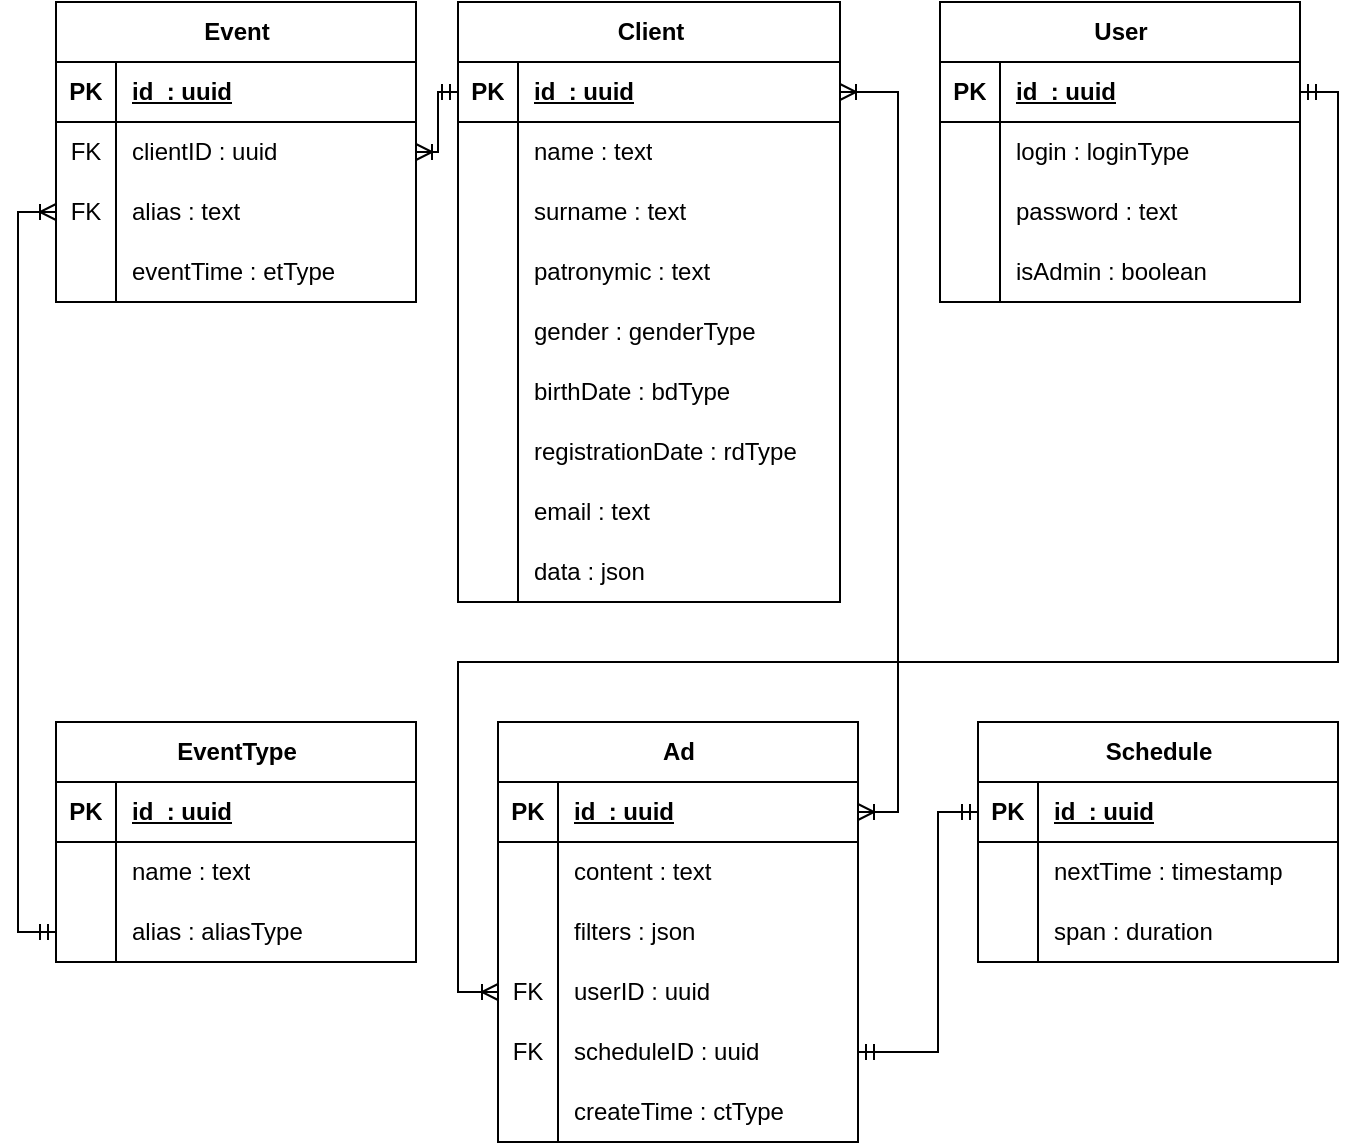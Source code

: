 <mxfile version="21.3.7" type="device">
  <diagram name="Страница 1" id="vjRqKpG64uw6J2ejoEtW">
    <mxGraphModel dx="984" dy="626" grid="1" gridSize="10" guides="1" tooltips="1" connect="1" arrows="1" fold="1" page="1" pageScale="1" pageWidth="827" pageHeight="1169" math="0" shadow="0">
      <root>
        <mxCell id="0" />
        <mxCell id="1" parent="0" />
        <mxCell id="u77PjEQCjYA8HXNgPxRL-1" value="Event" style="shape=table;startSize=30;container=1;collapsible=1;childLayout=tableLayout;fixedRows=1;rowLines=0;fontStyle=1;align=center;resizeLast=1;html=1;" parent="1" vertex="1">
          <mxGeometry x="89" y="90" width="180" height="150" as="geometry" />
        </mxCell>
        <mxCell id="u77PjEQCjYA8HXNgPxRL-2" value="" style="shape=tableRow;horizontal=0;startSize=0;swimlaneHead=0;swimlaneBody=0;fillColor=none;collapsible=0;dropTarget=0;points=[[0,0.5],[1,0.5]];portConstraint=eastwest;top=0;left=0;right=0;bottom=1;" parent="u77PjEQCjYA8HXNgPxRL-1" vertex="1">
          <mxGeometry y="30" width="180" height="30" as="geometry" />
        </mxCell>
        <mxCell id="u77PjEQCjYA8HXNgPxRL-3" value="PK" style="shape=partialRectangle;connectable=0;fillColor=none;top=0;left=0;bottom=0;right=0;fontStyle=1;overflow=hidden;whiteSpace=wrap;html=1;" parent="u77PjEQCjYA8HXNgPxRL-2" vertex="1">
          <mxGeometry width="30" height="30" as="geometry">
            <mxRectangle width="30" height="30" as="alternateBounds" />
          </mxGeometry>
        </mxCell>
        <mxCell id="u77PjEQCjYA8HXNgPxRL-4" value="id&amp;nbsp;&amp;nbsp;:&amp;nbsp;uuid" style="shape=partialRectangle;connectable=0;fillColor=none;top=0;left=0;bottom=0;right=0;align=left;spacingLeft=6;fontStyle=5;overflow=hidden;whiteSpace=wrap;html=1;" parent="u77PjEQCjYA8HXNgPxRL-2" vertex="1">
          <mxGeometry x="30" width="150" height="30" as="geometry">
            <mxRectangle width="150" height="30" as="alternateBounds" />
          </mxGeometry>
        </mxCell>
        <mxCell id="u77PjEQCjYA8HXNgPxRL-5" value="" style="shape=tableRow;horizontal=0;startSize=0;swimlaneHead=0;swimlaneBody=0;fillColor=none;collapsible=0;dropTarget=0;points=[[0,0.5],[1,0.5]];portConstraint=eastwest;top=0;left=0;right=0;bottom=0;" parent="u77PjEQCjYA8HXNgPxRL-1" vertex="1">
          <mxGeometry y="60" width="180" height="30" as="geometry" />
        </mxCell>
        <mxCell id="u77PjEQCjYA8HXNgPxRL-6" value="FK" style="shape=partialRectangle;connectable=0;fillColor=none;top=0;left=0;bottom=0;right=0;editable=1;overflow=hidden;whiteSpace=wrap;html=1;" parent="u77PjEQCjYA8HXNgPxRL-5" vertex="1">
          <mxGeometry width="30" height="30" as="geometry">
            <mxRectangle width="30" height="30" as="alternateBounds" />
          </mxGeometry>
        </mxCell>
        <mxCell id="u77PjEQCjYA8HXNgPxRL-7" value="clientID : uuid" style="shape=partialRectangle;connectable=0;fillColor=none;top=0;left=0;bottom=0;right=0;align=left;spacingLeft=6;overflow=hidden;whiteSpace=wrap;html=1;" parent="u77PjEQCjYA8HXNgPxRL-5" vertex="1">
          <mxGeometry x="30" width="150" height="30" as="geometry">
            <mxRectangle width="150" height="30" as="alternateBounds" />
          </mxGeometry>
        </mxCell>
        <mxCell id="u77PjEQCjYA8HXNgPxRL-8" value="" style="shape=tableRow;horizontal=0;startSize=0;swimlaneHead=0;swimlaneBody=0;fillColor=none;collapsible=0;dropTarget=0;points=[[0,0.5],[1,0.5]];portConstraint=eastwest;top=0;left=0;right=0;bottom=0;" parent="u77PjEQCjYA8HXNgPxRL-1" vertex="1">
          <mxGeometry y="90" width="180" height="30" as="geometry" />
        </mxCell>
        <mxCell id="u77PjEQCjYA8HXNgPxRL-9" value="FK" style="shape=partialRectangle;connectable=0;fillColor=none;top=0;left=0;bottom=0;right=0;editable=1;overflow=hidden;whiteSpace=wrap;html=1;" parent="u77PjEQCjYA8HXNgPxRL-8" vertex="1">
          <mxGeometry width="30" height="30" as="geometry">
            <mxRectangle width="30" height="30" as="alternateBounds" />
          </mxGeometry>
        </mxCell>
        <mxCell id="u77PjEQCjYA8HXNgPxRL-10" value="alias :&amp;nbsp;text" style="shape=partialRectangle;connectable=0;fillColor=none;top=0;left=0;bottom=0;right=0;align=left;spacingLeft=6;overflow=hidden;whiteSpace=wrap;html=1;" parent="u77PjEQCjYA8HXNgPxRL-8" vertex="1">
          <mxGeometry x="30" width="150" height="30" as="geometry">
            <mxRectangle width="150" height="30" as="alternateBounds" />
          </mxGeometry>
        </mxCell>
        <mxCell id="u77PjEQCjYA8HXNgPxRL-11" value="" style="shape=tableRow;horizontal=0;startSize=0;swimlaneHead=0;swimlaneBody=0;fillColor=none;collapsible=0;dropTarget=0;points=[[0,0.5],[1,0.5]];portConstraint=eastwest;top=0;left=0;right=0;bottom=0;" parent="u77PjEQCjYA8HXNgPxRL-1" vertex="1">
          <mxGeometry y="120" width="180" height="30" as="geometry" />
        </mxCell>
        <mxCell id="u77PjEQCjYA8HXNgPxRL-12" value="" style="shape=partialRectangle;connectable=0;fillColor=none;top=0;left=0;bottom=0;right=0;editable=1;overflow=hidden;whiteSpace=wrap;html=1;" parent="u77PjEQCjYA8HXNgPxRL-11" vertex="1">
          <mxGeometry width="30" height="30" as="geometry">
            <mxRectangle width="30" height="30" as="alternateBounds" />
          </mxGeometry>
        </mxCell>
        <mxCell id="u77PjEQCjYA8HXNgPxRL-13" value="eventTime : etType" style="shape=partialRectangle;connectable=0;fillColor=none;top=0;left=0;bottom=0;right=0;align=left;spacingLeft=6;overflow=hidden;whiteSpace=wrap;html=1;" parent="u77PjEQCjYA8HXNgPxRL-11" vertex="1">
          <mxGeometry x="30" width="150" height="30" as="geometry">
            <mxRectangle width="150" height="30" as="alternateBounds" />
          </mxGeometry>
        </mxCell>
        <mxCell id="u77PjEQCjYA8HXNgPxRL-14" value="EventType" style="shape=table;startSize=30;container=1;collapsible=1;childLayout=tableLayout;fixedRows=1;rowLines=0;fontStyle=1;align=center;resizeLast=1;html=1;" parent="1" vertex="1">
          <mxGeometry x="89" y="450" width="180" height="120" as="geometry" />
        </mxCell>
        <mxCell id="u77PjEQCjYA8HXNgPxRL-15" value="" style="shape=tableRow;horizontal=0;startSize=0;swimlaneHead=0;swimlaneBody=0;fillColor=none;collapsible=0;dropTarget=0;points=[[0,0.5],[1,0.5]];portConstraint=eastwest;top=0;left=0;right=0;bottom=1;" parent="u77PjEQCjYA8HXNgPxRL-14" vertex="1">
          <mxGeometry y="30" width="180" height="30" as="geometry" />
        </mxCell>
        <mxCell id="u77PjEQCjYA8HXNgPxRL-16" value="PK" style="shape=partialRectangle;connectable=0;fillColor=none;top=0;left=0;bottom=0;right=0;fontStyle=1;overflow=hidden;whiteSpace=wrap;html=1;" parent="u77PjEQCjYA8HXNgPxRL-15" vertex="1">
          <mxGeometry width="30" height="30" as="geometry">
            <mxRectangle width="30" height="30" as="alternateBounds" />
          </mxGeometry>
        </mxCell>
        <mxCell id="u77PjEQCjYA8HXNgPxRL-17" value="id&amp;nbsp;&amp;nbsp;:&amp;nbsp;uuid" style="shape=partialRectangle;connectable=0;fillColor=none;top=0;left=0;bottom=0;right=0;align=left;spacingLeft=6;fontStyle=5;overflow=hidden;whiteSpace=wrap;html=1;" parent="u77PjEQCjYA8HXNgPxRL-15" vertex="1">
          <mxGeometry x="30" width="150" height="30" as="geometry">
            <mxRectangle width="150" height="30" as="alternateBounds" />
          </mxGeometry>
        </mxCell>
        <mxCell id="u77PjEQCjYA8HXNgPxRL-18" value="" style="shape=tableRow;horizontal=0;startSize=0;swimlaneHead=0;swimlaneBody=0;fillColor=none;collapsible=0;dropTarget=0;points=[[0,0.5],[1,0.5]];portConstraint=eastwest;top=0;left=0;right=0;bottom=0;" parent="u77PjEQCjYA8HXNgPxRL-14" vertex="1">
          <mxGeometry y="60" width="180" height="30" as="geometry" />
        </mxCell>
        <mxCell id="u77PjEQCjYA8HXNgPxRL-19" value="" style="shape=partialRectangle;connectable=0;fillColor=none;top=0;left=0;bottom=0;right=0;editable=1;overflow=hidden;whiteSpace=wrap;html=1;" parent="u77PjEQCjYA8HXNgPxRL-18" vertex="1">
          <mxGeometry width="30" height="30" as="geometry">
            <mxRectangle width="30" height="30" as="alternateBounds" />
          </mxGeometry>
        </mxCell>
        <mxCell id="u77PjEQCjYA8HXNgPxRL-20" value="name : text" style="shape=partialRectangle;connectable=0;fillColor=none;top=0;left=0;bottom=0;right=0;align=left;spacingLeft=6;overflow=hidden;whiteSpace=wrap;html=1;" parent="u77PjEQCjYA8HXNgPxRL-18" vertex="1">
          <mxGeometry x="30" width="150" height="30" as="geometry">
            <mxRectangle width="150" height="30" as="alternateBounds" />
          </mxGeometry>
        </mxCell>
        <mxCell id="u77PjEQCjYA8HXNgPxRL-21" value="" style="shape=tableRow;horizontal=0;startSize=0;swimlaneHead=0;swimlaneBody=0;fillColor=none;collapsible=0;dropTarget=0;points=[[0,0.5],[1,0.5]];portConstraint=eastwest;top=0;left=0;right=0;bottom=0;" parent="u77PjEQCjYA8HXNgPxRL-14" vertex="1">
          <mxGeometry y="90" width="180" height="30" as="geometry" />
        </mxCell>
        <mxCell id="u77PjEQCjYA8HXNgPxRL-22" value="" style="shape=partialRectangle;connectable=0;fillColor=none;top=0;left=0;bottom=0;right=0;editable=1;overflow=hidden;whiteSpace=wrap;html=1;" parent="u77PjEQCjYA8HXNgPxRL-21" vertex="1">
          <mxGeometry width="30" height="30" as="geometry">
            <mxRectangle width="30" height="30" as="alternateBounds" />
          </mxGeometry>
        </mxCell>
        <mxCell id="u77PjEQCjYA8HXNgPxRL-23" value="alias : aliasType" style="shape=partialRectangle;connectable=0;fillColor=none;top=0;left=0;bottom=0;right=0;align=left;spacingLeft=6;overflow=hidden;whiteSpace=wrap;html=1;" parent="u77PjEQCjYA8HXNgPxRL-21" vertex="1">
          <mxGeometry x="30" width="150" height="30" as="geometry">
            <mxRectangle width="150" height="30" as="alternateBounds" />
          </mxGeometry>
        </mxCell>
        <mxCell id="u77PjEQCjYA8HXNgPxRL-27" value="Client&lt;br&gt;" style="shape=table;startSize=30;container=1;collapsible=1;childLayout=tableLayout;fixedRows=1;rowLines=0;fontStyle=1;align=center;resizeLast=1;html=1;" parent="1" vertex="1">
          <mxGeometry x="290" y="90" width="191" height="300" as="geometry" />
        </mxCell>
        <mxCell id="u77PjEQCjYA8HXNgPxRL-28" value="" style="shape=tableRow;horizontal=0;startSize=0;swimlaneHead=0;swimlaneBody=0;fillColor=none;collapsible=0;dropTarget=0;points=[[0,0.5],[1,0.5]];portConstraint=eastwest;top=0;left=0;right=0;bottom=1;" parent="u77PjEQCjYA8HXNgPxRL-27" vertex="1">
          <mxGeometry y="30" width="191" height="30" as="geometry" />
        </mxCell>
        <mxCell id="u77PjEQCjYA8HXNgPxRL-29" value="PK" style="shape=partialRectangle;connectable=0;fillColor=none;top=0;left=0;bottom=0;right=0;fontStyle=1;overflow=hidden;whiteSpace=wrap;html=1;" parent="u77PjEQCjYA8HXNgPxRL-28" vertex="1">
          <mxGeometry width="30" height="30" as="geometry">
            <mxRectangle width="30" height="30" as="alternateBounds" />
          </mxGeometry>
        </mxCell>
        <mxCell id="u77PjEQCjYA8HXNgPxRL-30" value="id&amp;nbsp;&amp;nbsp;:&amp;nbsp;uuid" style="shape=partialRectangle;connectable=0;fillColor=none;top=0;left=0;bottom=0;right=0;align=left;spacingLeft=6;fontStyle=5;overflow=hidden;whiteSpace=wrap;html=1;" parent="u77PjEQCjYA8HXNgPxRL-28" vertex="1">
          <mxGeometry x="30" width="161" height="30" as="geometry">
            <mxRectangle width="161" height="30" as="alternateBounds" />
          </mxGeometry>
        </mxCell>
        <mxCell id="u77PjEQCjYA8HXNgPxRL-31" value="" style="shape=tableRow;horizontal=0;startSize=0;swimlaneHead=0;swimlaneBody=0;fillColor=none;collapsible=0;dropTarget=0;points=[[0,0.5],[1,0.5]];portConstraint=eastwest;top=0;left=0;right=0;bottom=0;" parent="u77PjEQCjYA8HXNgPxRL-27" vertex="1">
          <mxGeometry y="60" width="191" height="30" as="geometry" />
        </mxCell>
        <mxCell id="u77PjEQCjYA8HXNgPxRL-32" value="" style="shape=partialRectangle;connectable=0;fillColor=none;top=0;left=0;bottom=0;right=0;editable=1;overflow=hidden;whiteSpace=wrap;html=1;" parent="u77PjEQCjYA8HXNgPxRL-31" vertex="1">
          <mxGeometry width="30" height="30" as="geometry">
            <mxRectangle width="30" height="30" as="alternateBounds" />
          </mxGeometry>
        </mxCell>
        <mxCell id="u77PjEQCjYA8HXNgPxRL-33" value="name : text" style="shape=partialRectangle;connectable=0;fillColor=none;top=0;left=0;bottom=0;right=0;align=left;spacingLeft=6;overflow=hidden;whiteSpace=wrap;html=1;" parent="u77PjEQCjYA8HXNgPxRL-31" vertex="1">
          <mxGeometry x="30" width="161" height="30" as="geometry">
            <mxRectangle width="161" height="30" as="alternateBounds" />
          </mxGeometry>
        </mxCell>
        <mxCell id="u77PjEQCjYA8HXNgPxRL-34" value="" style="shape=tableRow;horizontal=0;startSize=0;swimlaneHead=0;swimlaneBody=0;fillColor=none;collapsible=0;dropTarget=0;points=[[0,0.5],[1,0.5]];portConstraint=eastwest;top=0;left=0;right=0;bottom=0;" parent="u77PjEQCjYA8HXNgPxRL-27" vertex="1">
          <mxGeometry y="90" width="191" height="30" as="geometry" />
        </mxCell>
        <mxCell id="u77PjEQCjYA8HXNgPxRL-35" value="" style="shape=partialRectangle;connectable=0;fillColor=none;top=0;left=0;bottom=0;right=0;editable=1;overflow=hidden;whiteSpace=wrap;html=1;" parent="u77PjEQCjYA8HXNgPxRL-34" vertex="1">
          <mxGeometry width="30" height="30" as="geometry">
            <mxRectangle width="30" height="30" as="alternateBounds" />
          </mxGeometry>
        </mxCell>
        <mxCell id="u77PjEQCjYA8HXNgPxRL-36" value="surname&amp;nbsp;: text" style="shape=partialRectangle;connectable=0;fillColor=none;top=0;left=0;bottom=0;right=0;align=left;spacingLeft=6;overflow=hidden;whiteSpace=wrap;html=1;" parent="u77PjEQCjYA8HXNgPxRL-34" vertex="1">
          <mxGeometry x="30" width="161" height="30" as="geometry">
            <mxRectangle width="161" height="30" as="alternateBounds" />
          </mxGeometry>
        </mxCell>
        <mxCell id="u77PjEQCjYA8HXNgPxRL-37" value="" style="shape=tableRow;horizontal=0;startSize=0;swimlaneHead=0;swimlaneBody=0;fillColor=none;collapsible=0;dropTarget=0;points=[[0,0.5],[1,0.5]];portConstraint=eastwest;top=0;left=0;right=0;bottom=0;" parent="u77PjEQCjYA8HXNgPxRL-27" vertex="1">
          <mxGeometry y="120" width="191" height="30" as="geometry" />
        </mxCell>
        <mxCell id="u77PjEQCjYA8HXNgPxRL-38" value="" style="shape=partialRectangle;connectable=0;fillColor=none;top=0;left=0;bottom=0;right=0;editable=1;overflow=hidden;whiteSpace=wrap;html=1;" parent="u77PjEQCjYA8HXNgPxRL-37" vertex="1">
          <mxGeometry width="30" height="30" as="geometry">
            <mxRectangle width="30" height="30" as="alternateBounds" />
          </mxGeometry>
        </mxCell>
        <mxCell id="u77PjEQCjYA8HXNgPxRL-39" value="patronymic&amp;nbsp;: text" style="shape=partialRectangle;connectable=0;fillColor=none;top=0;left=0;bottom=0;right=0;align=left;spacingLeft=6;overflow=hidden;whiteSpace=wrap;html=1;" parent="u77PjEQCjYA8HXNgPxRL-37" vertex="1">
          <mxGeometry x="30" width="161" height="30" as="geometry">
            <mxRectangle width="161" height="30" as="alternateBounds" />
          </mxGeometry>
        </mxCell>
        <mxCell id="u77PjEQCjYA8HXNgPxRL-79" value="" style="shape=tableRow;horizontal=0;startSize=0;swimlaneHead=0;swimlaneBody=0;fillColor=none;collapsible=0;dropTarget=0;points=[[0,0.5],[1,0.5]];portConstraint=eastwest;top=0;left=0;right=0;bottom=0;" parent="u77PjEQCjYA8HXNgPxRL-27" vertex="1">
          <mxGeometry y="150" width="191" height="30" as="geometry" />
        </mxCell>
        <mxCell id="u77PjEQCjYA8HXNgPxRL-80" value="" style="shape=partialRectangle;connectable=0;fillColor=none;top=0;left=0;bottom=0;right=0;editable=1;overflow=hidden;whiteSpace=wrap;html=1;" parent="u77PjEQCjYA8HXNgPxRL-79" vertex="1">
          <mxGeometry width="30" height="30" as="geometry">
            <mxRectangle width="30" height="30" as="alternateBounds" />
          </mxGeometry>
        </mxCell>
        <mxCell id="u77PjEQCjYA8HXNgPxRL-81" value="gender&amp;nbsp;: genderType" style="shape=partialRectangle;connectable=0;fillColor=none;top=0;left=0;bottom=0;right=0;align=left;spacingLeft=6;overflow=hidden;whiteSpace=wrap;html=1;" parent="u77PjEQCjYA8HXNgPxRL-79" vertex="1">
          <mxGeometry x="30" width="161" height="30" as="geometry">
            <mxRectangle width="161" height="30" as="alternateBounds" />
          </mxGeometry>
        </mxCell>
        <mxCell id="u77PjEQCjYA8HXNgPxRL-82" value="" style="shape=tableRow;horizontal=0;startSize=0;swimlaneHead=0;swimlaneBody=0;fillColor=none;collapsible=0;dropTarget=0;points=[[0,0.5],[1,0.5]];portConstraint=eastwest;top=0;left=0;right=0;bottom=0;" parent="u77PjEQCjYA8HXNgPxRL-27" vertex="1">
          <mxGeometry y="180" width="191" height="30" as="geometry" />
        </mxCell>
        <mxCell id="u77PjEQCjYA8HXNgPxRL-83" value="" style="shape=partialRectangle;connectable=0;fillColor=none;top=0;left=0;bottom=0;right=0;editable=1;overflow=hidden;whiteSpace=wrap;html=1;" parent="u77PjEQCjYA8HXNgPxRL-82" vertex="1">
          <mxGeometry width="30" height="30" as="geometry">
            <mxRectangle width="30" height="30" as="alternateBounds" />
          </mxGeometry>
        </mxCell>
        <mxCell id="u77PjEQCjYA8HXNgPxRL-84" value="birthDate : bdType" style="shape=partialRectangle;connectable=0;fillColor=none;top=0;left=0;bottom=0;right=0;align=left;spacingLeft=6;overflow=hidden;whiteSpace=wrap;html=1;" parent="u77PjEQCjYA8HXNgPxRL-82" vertex="1">
          <mxGeometry x="30" width="161" height="30" as="geometry">
            <mxRectangle width="161" height="30" as="alternateBounds" />
          </mxGeometry>
        </mxCell>
        <mxCell id="u77PjEQCjYA8HXNgPxRL-85" value="" style="shape=tableRow;horizontal=0;startSize=0;swimlaneHead=0;swimlaneBody=0;fillColor=none;collapsible=0;dropTarget=0;points=[[0,0.5],[1,0.5]];portConstraint=eastwest;top=0;left=0;right=0;bottom=0;" parent="u77PjEQCjYA8HXNgPxRL-27" vertex="1">
          <mxGeometry y="210" width="191" height="30" as="geometry" />
        </mxCell>
        <mxCell id="u77PjEQCjYA8HXNgPxRL-86" value="" style="shape=partialRectangle;connectable=0;fillColor=none;top=0;left=0;bottom=0;right=0;editable=1;overflow=hidden;whiteSpace=wrap;html=1;" parent="u77PjEQCjYA8HXNgPxRL-85" vertex="1">
          <mxGeometry width="30" height="30" as="geometry">
            <mxRectangle width="30" height="30" as="alternateBounds" />
          </mxGeometry>
        </mxCell>
        <mxCell id="u77PjEQCjYA8HXNgPxRL-87" value="registrationDate : rdType" style="shape=partialRectangle;connectable=0;fillColor=none;top=0;left=0;bottom=0;right=0;align=left;spacingLeft=6;overflow=hidden;whiteSpace=wrap;html=1;" parent="u77PjEQCjYA8HXNgPxRL-85" vertex="1">
          <mxGeometry x="30" width="161" height="30" as="geometry">
            <mxRectangle width="161" height="30" as="alternateBounds" />
          </mxGeometry>
        </mxCell>
        <mxCell id="u77PjEQCjYA8HXNgPxRL-88" value="" style="shape=tableRow;horizontal=0;startSize=0;swimlaneHead=0;swimlaneBody=0;fillColor=none;collapsible=0;dropTarget=0;points=[[0,0.5],[1,0.5]];portConstraint=eastwest;top=0;left=0;right=0;bottom=0;" parent="u77PjEQCjYA8HXNgPxRL-27" vertex="1">
          <mxGeometry y="240" width="191" height="30" as="geometry" />
        </mxCell>
        <mxCell id="u77PjEQCjYA8HXNgPxRL-89" value="" style="shape=partialRectangle;connectable=0;fillColor=none;top=0;left=0;bottom=0;right=0;editable=1;overflow=hidden;whiteSpace=wrap;html=1;" parent="u77PjEQCjYA8HXNgPxRL-88" vertex="1">
          <mxGeometry width="30" height="30" as="geometry">
            <mxRectangle width="30" height="30" as="alternateBounds" />
          </mxGeometry>
        </mxCell>
        <mxCell id="u77PjEQCjYA8HXNgPxRL-90" value="email : text" style="shape=partialRectangle;connectable=0;fillColor=none;top=0;left=0;bottom=0;right=0;align=left;spacingLeft=6;overflow=hidden;whiteSpace=wrap;html=1;" parent="u77PjEQCjYA8HXNgPxRL-88" vertex="1">
          <mxGeometry x="30" width="161" height="30" as="geometry">
            <mxRectangle width="161" height="30" as="alternateBounds" />
          </mxGeometry>
        </mxCell>
        <mxCell id="u77PjEQCjYA8HXNgPxRL-91" value="" style="shape=tableRow;horizontal=0;startSize=0;swimlaneHead=0;swimlaneBody=0;fillColor=none;collapsible=0;dropTarget=0;points=[[0,0.5],[1,0.5]];portConstraint=eastwest;top=0;left=0;right=0;bottom=0;" parent="u77PjEQCjYA8HXNgPxRL-27" vertex="1">
          <mxGeometry y="270" width="191" height="30" as="geometry" />
        </mxCell>
        <mxCell id="u77PjEQCjYA8HXNgPxRL-92" value="" style="shape=partialRectangle;connectable=0;fillColor=none;top=0;left=0;bottom=0;right=0;editable=1;overflow=hidden;whiteSpace=wrap;html=1;" parent="u77PjEQCjYA8HXNgPxRL-91" vertex="1">
          <mxGeometry width="30" height="30" as="geometry">
            <mxRectangle width="30" height="30" as="alternateBounds" />
          </mxGeometry>
        </mxCell>
        <mxCell id="u77PjEQCjYA8HXNgPxRL-93" value="data : json" style="shape=partialRectangle;connectable=0;fillColor=none;top=0;left=0;bottom=0;right=0;align=left;spacingLeft=6;overflow=hidden;whiteSpace=wrap;html=1;" parent="u77PjEQCjYA8HXNgPxRL-91" vertex="1">
          <mxGeometry x="30" width="161" height="30" as="geometry">
            <mxRectangle width="161" height="30" as="alternateBounds" />
          </mxGeometry>
        </mxCell>
        <mxCell id="u77PjEQCjYA8HXNgPxRL-40" value="User" style="shape=table;startSize=30;container=1;collapsible=1;childLayout=tableLayout;fixedRows=1;rowLines=0;fontStyle=1;align=center;resizeLast=1;html=1;" parent="1" vertex="1">
          <mxGeometry x="531" y="90" width="180" height="150" as="geometry" />
        </mxCell>
        <mxCell id="u77PjEQCjYA8HXNgPxRL-41" value="" style="shape=tableRow;horizontal=0;startSize=0;swimlaneHead=0;swimlaneBody=0;fillColor=none;collapsible=0;dropTarget=0;points=[[0,0.5],[1,0.5]];portConstraint=eastwest;top=0;left=0;right=0;bottom=1;" parent="u77PjEQCjYA8HXNgPxRL-40" vertex="1">
          <mxGeometry y="30" width="180" height="30" as="geometry" />
        </mxCell>
        <mxCell id="u77PjEQCjYA8HXNgPxRL-42" value="PK" style="shape=partialRectangle;connectable=0;fillColor=none;top=0;left=0;bottom=0;right=0;fontStyle=1;overflow=hidden;whiteSpace=wrap;html=1;" parent="u77PjEQCjYA8HXNgPxRL-41" vertex="1">
          <mxGeometry width="30" height="30" as="geometry">
            <mxRectangle width="30" height="30" as="alternateBounds" />
          </mxGeometry>
        </mxCell>
        <mxCell id="u77PjEQCjYA8HXNgPxRL-43" value="id&amp;nbsp;&amp;nbsp;:&amp;nbsp;uuid" style="shape=partialRectangle;connectable=0;fillColor=none;top=0;left=0;bottom=0;right=0;align=left;spacingLeft=6;fontStyle=5;overflow=hidden;whiteSpace=wrap;html=1;" parent="u77PjEQCjYA8HXNgPxRL-41" vertex="1">
          <mxGeometry x="30" width="150" height="30" as="geometry">
            <mxRectangle width="150" height="30" as="alternateBounds" />
          </mxGeometry>
        </mxCell>
        <mxCell id="u77PjEQCjYA8HXNgPxRL-44" value="" style="shape=tableRow;horizontal=0;startSize=0;swimlaneHead=0;swimlaneBody=0;fillColor=none;collapsible=0;dropTarget=0;points=[[0,0.5],[1,0.5]];portConstraint=eastwest;top=0;left=0;right=0;bottom=0;" parent="u77PjEQCjYA8HXNgPxRL-40" vertex="1">
          <mxGeometry y="60" width="180" height="30" as="geometry" />
        </mxCell>
        <mxCell id="u77PjEQCjYA8HXNgPxRL-45" value="" style="shape=partialRectangle;connectable=0;fillColor=none;top=0;left=0;bottom=0;right=0;editable=1;overflow=hidden;whiteSpace=wrap;html=1;" parent="u77PjEQCjYA8HXNgPxRL-44" vertex="1">
          <mxGeometry width="30" height="30" as="geometry">
            <mxRectangle width="30" height="30" as="alternateBounds" />
          </mxGeometry>
        </mxCell>
        <mxCell id="u77PjEQCjYA8HXNgPxRL-46" value="login : loginType" style="shape=partialRectangle;connectable=0;fillColor=none;top=0;left=0;bottom=0;right=0;align=left;spacingLeft=6;overflow=hidden;whiteSpace=wrap;html=1;" parent="u77PjEQCjYA8HXNgPxRL-44" vertex="1">
          <mxGeometry x="30" width="150" height="30" as="geometry">
            <mxRectangle width="150" height="30" as="alternateBounds" />
          </mxGeometry>
        </mxCell>
        <mxCell id="u77PjEQCjYA8HXNgPxRL-47" value="" style="shape=tableRow;horizontal=0;startSize=0;swimlaneHead=0;swimlaneBody=0;fillColor=none;collapsible=0;dropTarget=0;points=[[0,0.5],[1,0.5]];portConstraint=eastwest;top=0;left=0;right=0;bottom=0;" parent="u77PjEQCjYA8HXNgPxRL-40" vertex="1">
          <mxGeometry y="90" width="180" height="30" as="geometry" />
        </mxCell>
        <mxCell id="u77PjEQCjYA8HXNgPxRL-48" value="" style="shape=partialRectangle;connectable=0;fillColor=none;top=0;left=0;bottom=0;right=0;editable=1;overflow=hidden;whiteSpace=wrap;html=1;" parent="u77PjEQCjYA8HXNgPxRL-47" vertex="1">
          <mxGeometry width="30" height="30" as="geometry">
            <mxRectangle width="30" height="30" as="alternateBounds" />
          </mxGeometry>
        </mxCell>
        <mxCell id="u77PjEQCjYA8HXNgPxRL-49" value="password : text" style="shape=partialRectangle;connectable=0;fillColor=none;top=0;left=0;bottom=0;right=0;align=left;spacingLeft=6;overflow=hidden;whiteSpace=wrap;html=1;" parent="u77PjEQCjYA8HXNgPxRL-47" vertex="1">
          <mxGeometry x="30" width="150" height="30" as="geometry">
            <mxRectangle width="150" height="30" as="alternateBounds" />
          </mxGeometry>
        </mxCell>
        <mxCell id="u77PjEQCjYA8HXNgPxRL-50" value="" style="shape=tableRow;horizontal=0;startSize=0;swimlaneHead=0;swimlaneBody=0;fillColor=none;collapsible=0;dropTarget=0;points=[[0,0.5],[1,0.5]];portConstraint=eastwest;top=0;left=0;right=0;bottom=0;" parent="u77PjEQCjYA8HXNgPxRL-40" vertex="1">
          <mxGeometry y="120" width="180" height="30" as="geometry" />
        </mxCell>
        <mxCell id="u77PjEQCjYA8HXNgPxRL-51" value="" style="shape=partialRectangle;connectable=0;fillColor=none;top=0;left=0;bottom=0;right=0;editable=1;overflow=hidden;whiteSpace=wrap;html=1;" parent="u77PjEQCjYA8HXNgPxRL-50" vertex="1">
          <mxGeometry width="30" height="30" as="geometry">
            <mxRectangle width="30" height="30" as="alternateBounds" />
          </mxGeometry>
        </mxCell>
        <mxCell id="u77PjEQCjYA8HXNgPxRL-52" value="isAdmin : boolean" style="shape=partialRectangle;connectable=0;fillColor=none;top=0;left=0;bottom=0;right=0;align=left;spacingLeft=6;overflow=hidden;whiteSpace=wrap;html=1;" parent="u77PjEQCjYA8HXNgPxRL-50" vertex="1">
          <mxGeometry x="30" width="150" height="30" as="geometry">
            <mxRectangle width="150" height="30" as="alternateBounds" />
          </mxGeometry>
        </mxCell>
        <mxCell id="u77PjEQCjYA8HXNgPxRL-53" value="Ad" style="shape=table;startSize=30;container=1;collapsible=1;childLayout=tableLayout;fixedRows=1;rowLines=0;fontStyle=1;align=center;resizeLast=1;html=1;" parent="1" vertex="1">
          <mxGeometry x="310" y="450" width="180" height="210" as="geometry" />
        </mxCell>
        <mxCell id="u77PjEQCjYA8HXNgPxRL-54" value="" style="shape=tableRow;horizontal=0;startSize=0;swimlaneHead=0;swimlaneBody=0;fillColor=none;collapsible=0;dropTarget=0;points=[[0,0.5],[1,0.5]];portConstraint=eastwest;top=0;left=0;right=0;bottom=1;" parent="u77PjEQCjYA8HXNgPxRL-53" vertex="1">
          <mxGeometry y="30" width="180" height="30" as="geometry" />
        </mxCell>
        <mxCell id="u77PjEQCjYA8HXNgPxRL-55" value="PK" style="shape=partialRectangle;connectable=0;fillColor=none;top=0;left=0;bottom=0;right=0;fontStyle=1;overflow=hidden;whiteSpace=wrap;html=1;" parent="u77PjEQCjYA8HXNgPxRL-54" vertex="1">
          <mxGeometry width="30" height="30" as="geometry">
            <mxRectangle width="30" height="30" as="alternateBounds" />
          </mxGeometry>
        </mxCell>
        <mxCell id="u77PjEQCjYA8HXNgPxRL-56" value="id&amp;nbsp;&amp;nbsp;:&amp;nbsp;uuid" style="shape=partialRectangle;connectable=0;fillColor=none;top=0;left=0;bottom=0;right=0;align=left;spacingLeft=6;fontStyle=5;overflow=hidden;whiteSpace=wrap;html=1;" parent="u77PjEQCjYA8HXNgPxRL-54" vertex="1">
          <mxGeometry x="30" width="150" height="30" as="geometry">
            <mxRectangle width="150" height="30" as="alternateBounds" />
          </mxGeometry>
        </mxCell>
        <mxCell id="u77PjEQCjYA8HXNgPxRL-57" value="" style="shape=tableRow;horizontal=0;startSize=0;swimlaneHead=0;swimlaneBody=0;fillColor=none;collapsible=0;dropTarget=0;points=[[0,0.5],[1,0.5]];portConstraint=eastwest;top=0;left=0;right=0;bottom=0;" parent="u77PjEQCjYA8HXNgPxRL-53" vertex="1">
          <mxGeometry y="60" width="180" height="30" as="geometry" />
        </mxCell>
        <mxCell id="u77PjEQCjYA8HXNgPxRL-58" value="" style="shape=partialRectangle;connectable=0;fillColor=none;top=0;left=0;bottom=0;right=0;editable=1;overflow=hidden;whiteSpace=wrap;html=1;" parent="u77PjEQCjYA8HXNgPxRL-57" vertex="1">
          <mxGeometry width="30" height="30" as="geometry">
            <mxRectangle width="30" height="30" as="alternateBounds" />
          </mxGeometry>
        </mxCell>
        <mxCell id="u77PjEQCjYA8HXNgPxRL-59" value="content&amp;nbsp;: text" style="shape=partialRectangle;connectable=0;fillColor=none;top=0;left=0;bottom=0;right=0;align=left;spacingLeft=6;overflow=hidden;whiteSpace=wrap;html=1;" parent="u77PjEQCjYA8HXNgPxRL-57" vertex="1">
          <mxGeometry x="30" width="150" height="30" as="geometry">
            <mxRectangle width="150" height="30" as="alternateBounds" />
          </mxGeometry>
        </mxCell>
        <mxCell id="u77PjEQCjYA8HXNgPxRL-60" value="" style="shape=tableRow;horizontal=0;startSize=0;swimlaneHead=0;swimlaneBody=0;fillColor=none;collapsible=0;dropTarget=0;points=[[0,0.5],[1,0.5]];portConstraint=eastwest;top=0;left=0;right=0;bottom=0;" parent="u77PjEQCjYA8HXNgPxRL-53" vertex="1">
          <mxGeometry y="90" width="180" height="30" as="geometry" />
        </mxCell>
        <mxCell id="u77PjEQCjYA8HXNgPxRL-61" value="" style="shape=partialRectangle;connectable=0;fillColor=none;top=0;left=0;bottom=0;right=0;editable=1;overflow=hidden;whiteSpace=wrap;html=1;" parent="u77PjEQCjYA8HXNgPxRL-60" vertex="1">
          <mxGeometry width="30" height="30" as="geometry">
            <mxRectangle width="30" height="30" as="alternateBounds" />
          </mxGeometry>
        </mxCell>
        <mxCell id="u77PjEQCjYA8HXNgPxRL-62" value="filters : json" style="shape=partialRectangle;connectable=0;fillColor=none;top=0;left=0;bottom=0;right=0;align=left;spacingLeft=6;overflow=hidden;whiteSpace=wrap;html=1;" parent="u77PjEQCjYA8HXNgPxRL-60" vertex="1">
          <mxGeometry x="30" width="150" height="30" as="geometry">
            <mxRectangle width="150" height="30" as="alternateBounds" />
          </mxGeometry>
        </mxCell>
        <mxCell id="u77PjEQCjYA8HXNgPxRL-63" value="" style="shape=tableRow;horizontal=0;startSize=0;swimlaneHead=0;swimlaneBody=0;fillColor=none;collapsible=0;dropTarget=0;points=[[0,0.5],[1,0.5]];portConstraint=eastwest;top=0;left=0;right=0;bottom=0;" parent="u77PjEQCjYA8HXNgPxRL-53" vertex="1">
          <mxGeometry y="120" width="180" height="30" as="geometry" />
        </mxCell>
        <mxCell id="u77PjEQCjYA8HXNgPxRL-64" value="FK" style="shape=partialRectangle;connectable=0;fillColor=none;top=0;left=0;bottom=0;right=0;editable=1;overflow=hidden;whiteSpace=wrap;html=1;" parent="u77PjEQCjYA8HXNgPxRL-63" vertex="1">
          <mxGeometry width="30" height="30" as="geometry">
            <mxRectangle width="30" height="30" as="alternateBounds" />
          </mxGeometry>
        </mxCell>
        <mxCell id="u77PjEQCjYA8HXNgPxRL-65" value="userID&amp;nbsp;: uuid" style="shape=partialRectangle;connectable=0;fillColor=none;top=0;left=0;bottom=0;right=0;align=left;spacingLeft=6;overflow=hidden;whiteSpace=wrap;html=1;" parent="u77PjEQCjYA8HXNgPxRL-63" vertex="1">
          <mxGeometry x="30" width="150" height="30" as="geometry">
            <mxRectangle width="150" height="30" as="alternateBounds" />
          </mxGeometry>
        </mxCell>
        <mxCell id="u77PjEQCjYA8HXNgPxRL-97" value="" style="shape=tableRow;horizontal=0;startSize=0;swimlaneHead=0;swimlaneBody=0;fillColor=none;collapsible=0;dropTarget=0;points=[[0,0.5],[1,0.5]];portConstraint=eastwest;top=0;left=0;right=0;bottom=0;" parent="u77PjEQCjYA8HXNgPxRL-53" vertex="1">
          <mxGeometry y="150" width="180" height="30" as="geometry" />
        </mxCell>
        <mxCell id="u77PjEQCjYA8HXNgPxRL-98" value="FK" style="shape=partialRectangle;connectable=0;fillColor=none;top=0;left=0;bottom=0;right=0;editable=1;overflow=hidden;whiteSpace=wrap;html=1;" parent="u77PjEQCjYA8HXNgPxRL-97" vertex="1">
          <mxGeometry width="30" height="30" as="geometry">
            <mxRectangle width="30" height="30" as="alternateBounds" />
          </mxGeometry>
        </mxCell>
        <mxCell id="u77PjEQCjYA8HXNgPxRL-99" value="scheduleID&amp;nbsp;: uuid" style="shape=partialRectangle;connectable=0;fillColor=none;top=0;left=0;bottom=0;right=0;align=left;spacingLeft=6;overflow=hidden;whiteSpace=wrap;html=1;" parent="u77PjEQCjYA8HXNgPxRL-97" vertex="1">
          <mxGeometry x="30" width="150" height="30" as="geometry">
            <mxRectangle width="150" height="30" as="alternateBounds" />
          </mxGeometry>
        </mxCell>
        <mxCell id="u77PjEQCjYA8HXNgPxRL-100" value="" style="shape=tableRow;horizontal=0;startSize=0;swimlaneHead=0;swimlaneBody=0;fillColor=none;collapsible=0;dropTarget=0;points=[[0,0.5],[1,0.5]];portConstraint=eastwest;top=0;left=0;right=0;bottom=0;" parent="u77PjEQCjYA8HXNgPxRL-53" vertex="1">
          <mxGeometry y="180" width="180" height="30" as="geometry" />
        </mxCell>
        <mxCell id="u77PjEQCjYA8HXNgPxRL-101" value="" style="shape=partialRectangle;connectable=0;fillColor=none;top=0;left=0;bottom=0;right=0;editable=1;overflow=hidden;whiteSpace=wrap;html=1;" parent="u77PjEQCjYA8HXNgPxRL-100" vertex="1">
          <mxGeometry width="30" height="30" as="geometry">
            <mxRectangle width="30" height="30" as="alternateBounds" />
          </mxGeometry>
        </mxCell>
        <mxCell id="u77PjEQCjYA8HXNgPxRL-102" value="createTime&amp;nbsp;: ctType" style="shape=partialRectangle;connectable=0;fillColor=none;top=0;left=0;bottom=0;right=0;align=left;spacingLeft=6;overflow=hidden;whiteSpace=wrap;html=1;" parent="u77PjEQCjYA8HXNgPxRL-100" vertex="1">
          <mxGeometry x="30" width="150" height="30" as="geometry">
            <mxRectangle width="150" height="30" as="alternateBounds" />
          </mxGeometry>
        </mxCell>
        <mxCell id="u77PjEQCjYA8HXNgPxRL-66" value="Schedule" style="shape=table;startSize=30;container=1;collapsible=1;childLayout=tableLayout;fixedRows=1;rowLines=0;fontStyle=1;align=center;resizeLast=1;html=1;" parent="1" vertex="1">
          <mxGeometry x="550" y="450" width="180" height="120" as="geometry" />
        </mxCell>
        <mxCell id="u77PjEQCjYA8HXNgPxRL-67" value="" style="shape=tableRow;horizontal=0;startSize=0;swimlaneHead=0;swimlaneBody=0;fillColor=none;collapsible=0;dropTarget=0;points=[[0,0.5],[1,0.5]];portConstraint=eastwest;top=0;left=0;right=0;bottom=1;" parent="u77PjEQCjYA8HXNgPxRL-66" vertex="1">
          <mxGeometry y="30" width="180" height="30" as="geometry" />
        </mxCell>
        <mxCell id="u77PjEQCjYA8HXNgPxRL-68" value="PK" style="shape=partialRectangle;connectable=0;fillColor=none;top=0;left=0;bottom=0;right=0;fontStyle=1;overflow=hidden;whiteSpace=wrap;html=1;" parent="u77PjEQCjYA8HXNgPxRL-67" vertex="1">
          <mxGeometry width="30" height="30" as="geometry">
            <mxRectangle width="30" height="30" as="alternateBounds" />
          </mxGeometry>
        </mxCell>
        <mxCell id="u77PjEQCjYA8HXNgPxRL-69" value="id&amp;nbsp;&amp;nbsp;:&amp;nbsp;uuid" style="shape=partialRectangle;connectable=0;fillColor=none;top=0;left=0;bottom=0;right=0;align=left;spacingLeft=6;fontStyle=5;overflow=hidden;whiteSpace=wrap;html=1;" parent="u77PjEQCjYA8HXNgPxRL-67" vertex="1">
          <mxGeometry x="30" width="150" height="30" as="geometry">
            <mxRectangle width="150" height="30" as="alternateBounds" />
          </mxGeometry>
        </mxCell>
        <mxCell id="u77PjEQCjYA8HXNgPxRL-73" value="" style="shape=tableRow;horizontal=0;startSize=0;swimlaneHead=0;swimlaneBody=0;fillColor=none;collapsible=0;dropTarget=0;points=[[0,0.5],[1,0.5]];portConstraint=eastwest;top=0;left=0;right=0;bottom=0;" parent="u77PjEQCjYA8HXNgPxRL-66" vertex="1">
          <mxGeometry y="60" width="180" height="30" as="geometry" />
        </mxCell>
        <mxCell id="u77PjEQCjYA8HXNgPxRL-74" value="" style="shape=partialRectangle;connectable=0;fillColor=none;top=0;left=0;bottom=0;right=0;editable=1;overflow=hidden;whiteSpace=wrap;html=1;" parent="u77PjEQCjYA8HXNgPxRL-73" vertex="1">
          <mxGeometry width="30" height="30" as="geometry">
            <mxRectangle width="30" height="30" as="alternateBounds" />
          </mxGeometry>
        </mxCell>
        <mxCell id="u77PjEQCjYA8HXNgPxRL-75" value="nextTime : timestamp" style="shape=partialRectangle;connectable=0;fillColor=none;top=0;left=0;bottom=0;right=0;align=left;spacingLeft=6;overflow=hidden;whiteSpace=wrap;html=1;" parent="u77PjEQCjYA8HXNgPxRL-73" vertex="1">
          <mxGeometry x="30" width="150" height="30" as="geometry">
            <mxRectangle width="150" height="30" as="alternateBounds" />
          </mxGeometry>
        </mxCell>
        <mxCell id="u77PjEQCjYA8HXNgPxRL-76" value="" style="shape=tableRow;horizontal=0;startSize=0;swimlaneHead=0;swimlaneBody=0;fillColor=none;collapsible=0;dropTarget=0;points=[[0,0.5],[1,0.5]];portConstraint=eastwest;top=0;left=0;right=0;bottom=0;" parent="u77PjEQCjYA8HXNgPxRL-66" vertex="1">
          <mxGeometry y="90" width="180" height="30" as="geometry" />
        </mxCell>
        <mxCell id="u77PjEQCjYA8HXNgPxRL-77" value="" style="shape=partialRectangle;connectable=0;fillColor=none;top=0;left=0;bottom=0;right=0;editable=1;overflow=hidden;whiteSpace=wrap;html=1;" parent="u77PjEQCjYA8HXNgPxRL-76" vertex="1">
          <mxGeometry width="30" height="30" as="geometry">
            <mxRectangle width="30" height="30" as="alternateBounds" />
          </mxGeometry>
        </mxCell>
        <mxCell id="u77PjEQCjYA8HXNgPxRL-78" value="span : duration" style="shape=partialRectangle;connectable=0;fillColor=none;top=0;left=0;bottom=0;right=0;align=left;spacingLeft=6;overflow=hidden;whiteSpace=wrap;html=1;" parent="u77PjEQCjYA8HXNgPxRL-76" vertex="1">
          <mxGeometry x="30" width="150" height="30" as="geometry">
            <mxRectangle width="150" height="30" as="alternateBounds" />
          </mxGeometry>
        </mxCell>
        <mxCell id="u77PjEQCjYA8HXNgPxRL-104" value="" style="edgeStyle=orthogonalEdgeStyle;fontSize=12;html=1;endArrow=ERmandOne;startArrow=ERmandOne;rounded=0;entryX=0;entryY=0.5;entryDx=0;entryDy=0;exitX=1;exitY=0.5;exitDx=0;exitDy=0;" parent="1" source="u77PjEQCjYA8HXNgPxRL-97" target="u77PjEQCjYA8HXNgPxRL-67" edge="1">
          <mxGeometry width="100" height="100" relative="1" as="geometry">
            <mxPoint x="360" y="410" as="sourcePoint" />
            <mxPoint x="555.04" y="518.01" as="targetPoint" />
            <Array as="points">
              <mxPoint x="530" y="615" />
              <mxPoint x="530" y="495" />
            </Array>
          </mxGeometry>
        </mxCell>
        <mxCell id="u77PjEQCjYA8HXNgPxRL-105" value="" style="edgeStyle=orthogonalEdgeStyle;fontSize=12;html=1;endArrow=ERoneToMany;startArrow=ERmandOne;rounded=0;exitX=0;exitY=0.5;exitDx=0;exitDy=0;entryX=0;entryY=0.5;entryDx=0;entryDy=0;" parent="1" source="u77PjEQCjYA8HXNgPxRL-21" target="u77PjEQCjYA8HXNgPxRL-8" edge="1">
          <mxGeometry width="100" height="100" relative="1" as="geometry">
            <mxPoint x="360" y="410" as="sourcePoint" />
            <mxPoint x="460" y="310" as="targetPoint" />
            <Array as="points">
              <mxPoint x="70" y="555" />
              <mxPoint x="70" y="195" />
            </Array>
          </mxGeometry>
        </mxCell>
        <mxCell id="u77PjEQCjYA8HXNgPxRL-110" value="" style="edgeStyle=orthogonalEdgeStyle;fontSize=12;html=1;endArrow=ERoneToMany;startArrow=ERmandOne;rounded=0;exitX=1;exitY=0.5;exitDx=0;exitDy=0;entryX=0;entryY=0.5;entryDx=0;entryDy=0;" parent="1" source="u77PjEQCjYA8HXNgPxRL-41" target="u77PjEQCjYA8HXNgPxRL-63" edge="1">
          <mxGeometry width="100" height="100" relative="1" as="geometry">
            <mxPoint x="360" y="410" as="sourcePoint" />
            <mxPoint x="460" y="310" as="targetPoint" />
            <Array as="points">
              <mxPoint x="730" y="135" />
              <mxPoint x="730" y="420" />
              <mxPoint x="290" y="420" />
              <mxPoint x="290" y="585" />
            </Array>
          </mxGeometry>
        </mxCell>
        <mxCell id="EKgOyyhmNdVneWpTrqR4-2" value="" style="edgeStyle=orthogonalEdgeStyle;fontSize=12;html=1;endArrow=ERoneToMany;startArrow=ERmandOne;rounded=0;entryX=1;entryY=0.5;entryDx=0;entryDy=0;exitX=0;exitY=0.5;exitDx=0;exitDy=0;" parent="1" source="u77PjEQCjYA8HXNgPxRL-28" target="u77PjEQCjYA8HXNgPxRL-5" edge="1">
          <mxGeometry width="100" height="100" relative="1" as="geometry">
            <mxPoint x="360" y="400" as="sourcePoint" />
            <mxPoint x="460" y="300" as="targetPoint" />
            <Array as="points">
              <mxPoint x="280" y="135" />
              <mxPoint x="280" y="165" />
            </Array>
          </mxGeometry>
        </mxCell>
        <mxCell id="UZ8FF8ut8cuj4GE2OS4f-1" value="" style="edgeStyle=orthogonalEdgeStyle;fontSize=12;html=1;endArrow=ERoneToMany;startArrow=ERoneToMany;rounded=0;entryX=1;entryY=0.5;entryDx=0;entryDy=0;exitX=1;exitY=0.5;exitDx=0;exitDy=0;" edge="1" parent="1" source="u77PjEQCjYA8HXNgPxRL-54" target="u77PjEQCjYA8HXNgPxRL-28">
          <mxGeometry width="100" height="100" relative="1" as="geometry">
            <mxPoint x="360" y="430" as="sourcePoint" />
            <mxPoint x="460" y="330" as="targetPoint" />
            <Array as="points">
              <mxPoint x="510" y="495" />
              <mxPoint x="510" y="135" />
            </Array>
          </mxGeometry>
        </mxCell>
      </root>
    </mxGraphModel>
  </diagram>
</mxfile>
